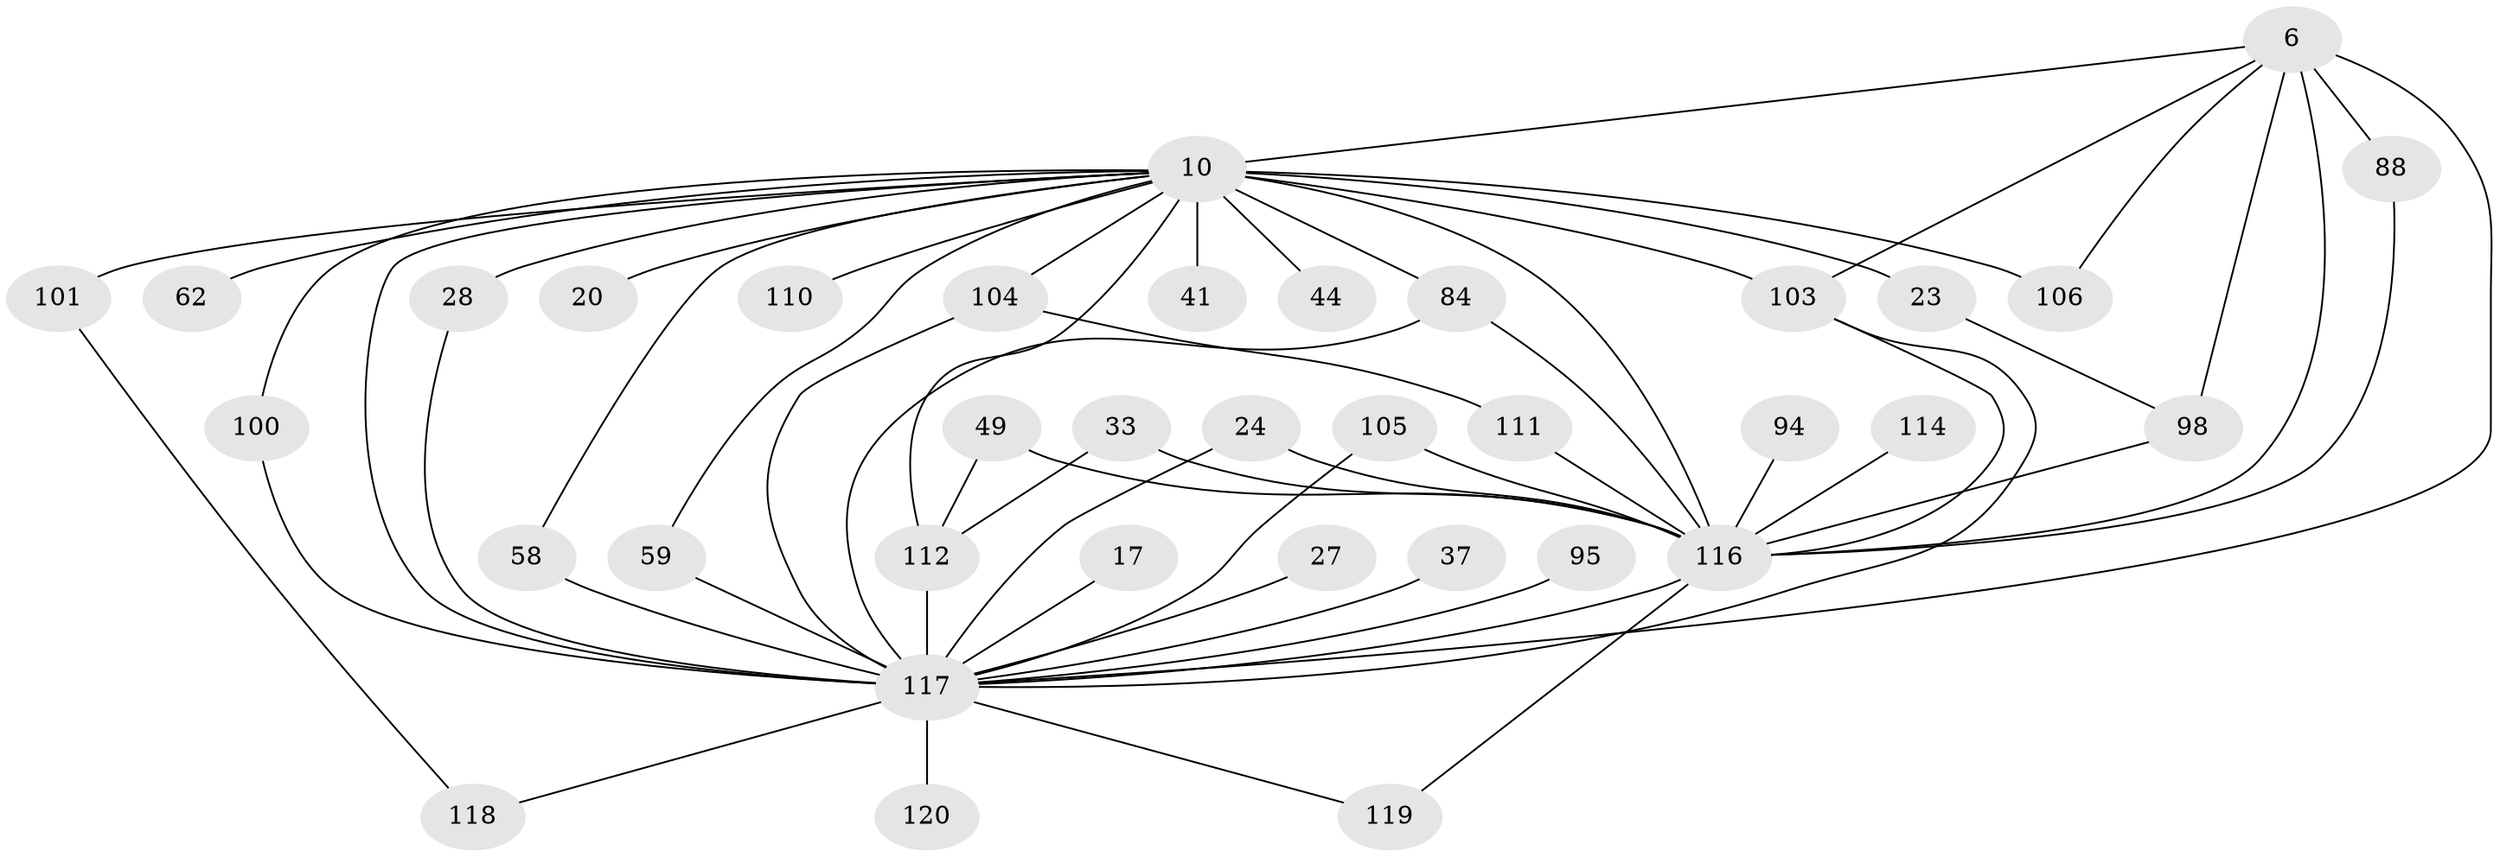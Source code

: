 // original degree distribution, {19: 0.016666666666666666, 25: 0.016666666666666666, 23: 0.016666666666666666, 17: 0.008333333333333333, 13: 0.008333333333333333, 20: 0.008333333333333333, 29: 0.008333333333333333, 4: 0.125, 5: 0.058333333333333334, 10: 0.008333333333333333, 3: 0.15, 2: 0.5416666666666666, 8: 0.008333333333333333, 7: 0.016666666666666666, 6: 0.008333333333333333}
// Generated by graph-tools (version 1.1) at 2025/47/03/04/25 21:47:11]
// undirected, 36 vertices, 60 edges
graph export_dot {
graph [start="1"]
  node [color=gray90,style=filled];
  6 [super="+5"];
  10 [super="+7+9"];
  17;
  20;
  23;
  24;
  27;
  28;
  33;
  37;
  41 [super="+30"];
  44;
  49;
  58;
  59;
  62;
  84 [super="+19+78"];
  88;
  94;
  95;
  98 [super="+52+90"];
  100;
  101 [super="+67+77"];
  103 [super="+99"];
  104 [super="+96"];
  105;
  106 [super="+22+65+25"];
  110;
  111;
  112 [super="+75+13+35+74+93"];
  114;
  116 [super="+63+31+102+115+97"];
  117 [super="+53+87+113+56+89+109"];
  118;
  119;
  120 [super="+61"];
  6 -- 10 [weight=8];
  6 -- 88;
  6 -- 106 [weight=2];
  6 -- 117 [weight=7];
  6 -- 116 [weight=8];
  6 -- 98;
  6 -- 103;
  10 -- 20 [weight=2];
  10 -- 23 [weight=2];
  10 -- 28 [weight=2];
  10 -- 41 [weight=3];
  10 -- 44 [weight=2];
  10 -- 59;
  10 -- 62 [weight=2];
  10 -- 100;
  10 -- 110 [weight=2];
  10 -- 106 [weight=3];
  10 -- 101 [weight=5];
  10 -- 116 [weight=17];
  10 -- 58;
  10 -- 84 [weight=6];
  10 -- 117 [weight=19];
  10 -- 112 [weight=4];
  10 -- 104;
  10 -- 103 [weight=3];
  17 -- 117;
  23 -- 98;
  24 -- 116;
  24 -- 117;
  27 -- 117;
  28 -- 117;
  33 -- 112;
  33 -- 116;
  37 -- 117 [weight=2];
  49 -- 112;
  49 -- 116;
  58 -- 117;
  59 -- 117;
  84 -- 116 [weight=2];
  84 -- 117 [weight=3];
  88 -- 116;
  94 -- 116 [weight=2];
  95 -- 117 [weight=2];
  98 -- 116 [weight=3];
  100 -- 117;
  101 -- 118;
  103 -- 117;
  103 -- 116;
  104 -- 111;
  104 -- 117 [weight=5];
  105 -- 116;
  105 -- 117;
  111 -- 116;
  112 -- 117 [weight=5];
  114 -- 116 [weight=2];
  116 -- 119;
  116 -- 117 [weight=15];
  117 -- 118;
  117 -- 119;
  117 -- 120 [weight=4];
}
